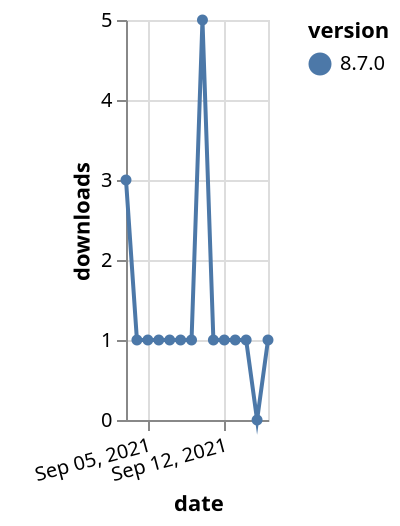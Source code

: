 {"$schema": "https://vega.github.io/schema/vega-lite/v5.json", "description": "A simple bar chart with embedded data.", "data": {"values": [{"date": "2021-09-03", "total": 507, "delta": 3, "version": "8.7.0"}, {"date": "2021-09-04", "total": 508, "delta": 1, "version": "8.7.0"}, {"date": "2021-09-05", "total": 509, "delta": 1, "version": "8.7.0"}, {"date": "2021-09-06", "total": 510, "delta": 1, "version": "8.7.0"}, {"date": "2021-09-07", "total": 511, "delta": 1, "version": "8.7.0"}, {"date": "2021-09-08", "total": 512, "delta": 1, "version": "8.7.0"}, {"date": "2021-09-09", "total": 513, "delta": 1, "version": "8.7.0"}, {"date": "2021-09-10", "total": 518, "delta": 5, "version": "8.7.0"}, {"date": "2021-09-11", "total": 519, "delta": 1, "version": "8.7.0"}, {"date": "2021-09-12", "total": 520, "delta": 1, "version": "8.7.0"}, {"date": "2021-09-13", "total": 521, "delta": 1, "version": "8.7.0"}, {"date": "2021-09-14", "total": 522, "delta": 1, "version": "8.7.0"}, {"date": "2021-09-15", "total": 522, "delta": 0, "version": "8.7.0"}, {"date": "2021-09-16", "total": 523, "delta": 1, "version": "8.7.0"}]}, "width": "container", "mark": {"type": "line", "point": {"filled": true}}, "encoding": {"x": {"field": "date", "type": "temporal", "timeUnit": "yearmonthdate", "title": "date", "axis": {"labelAngle": -15}}, "y": {"field": "delta", "type": "quantitative", "title": "downloads"}, "color": {"field": "version", "type": "nominal"}, "tooltip": {"field": "delta"}}}